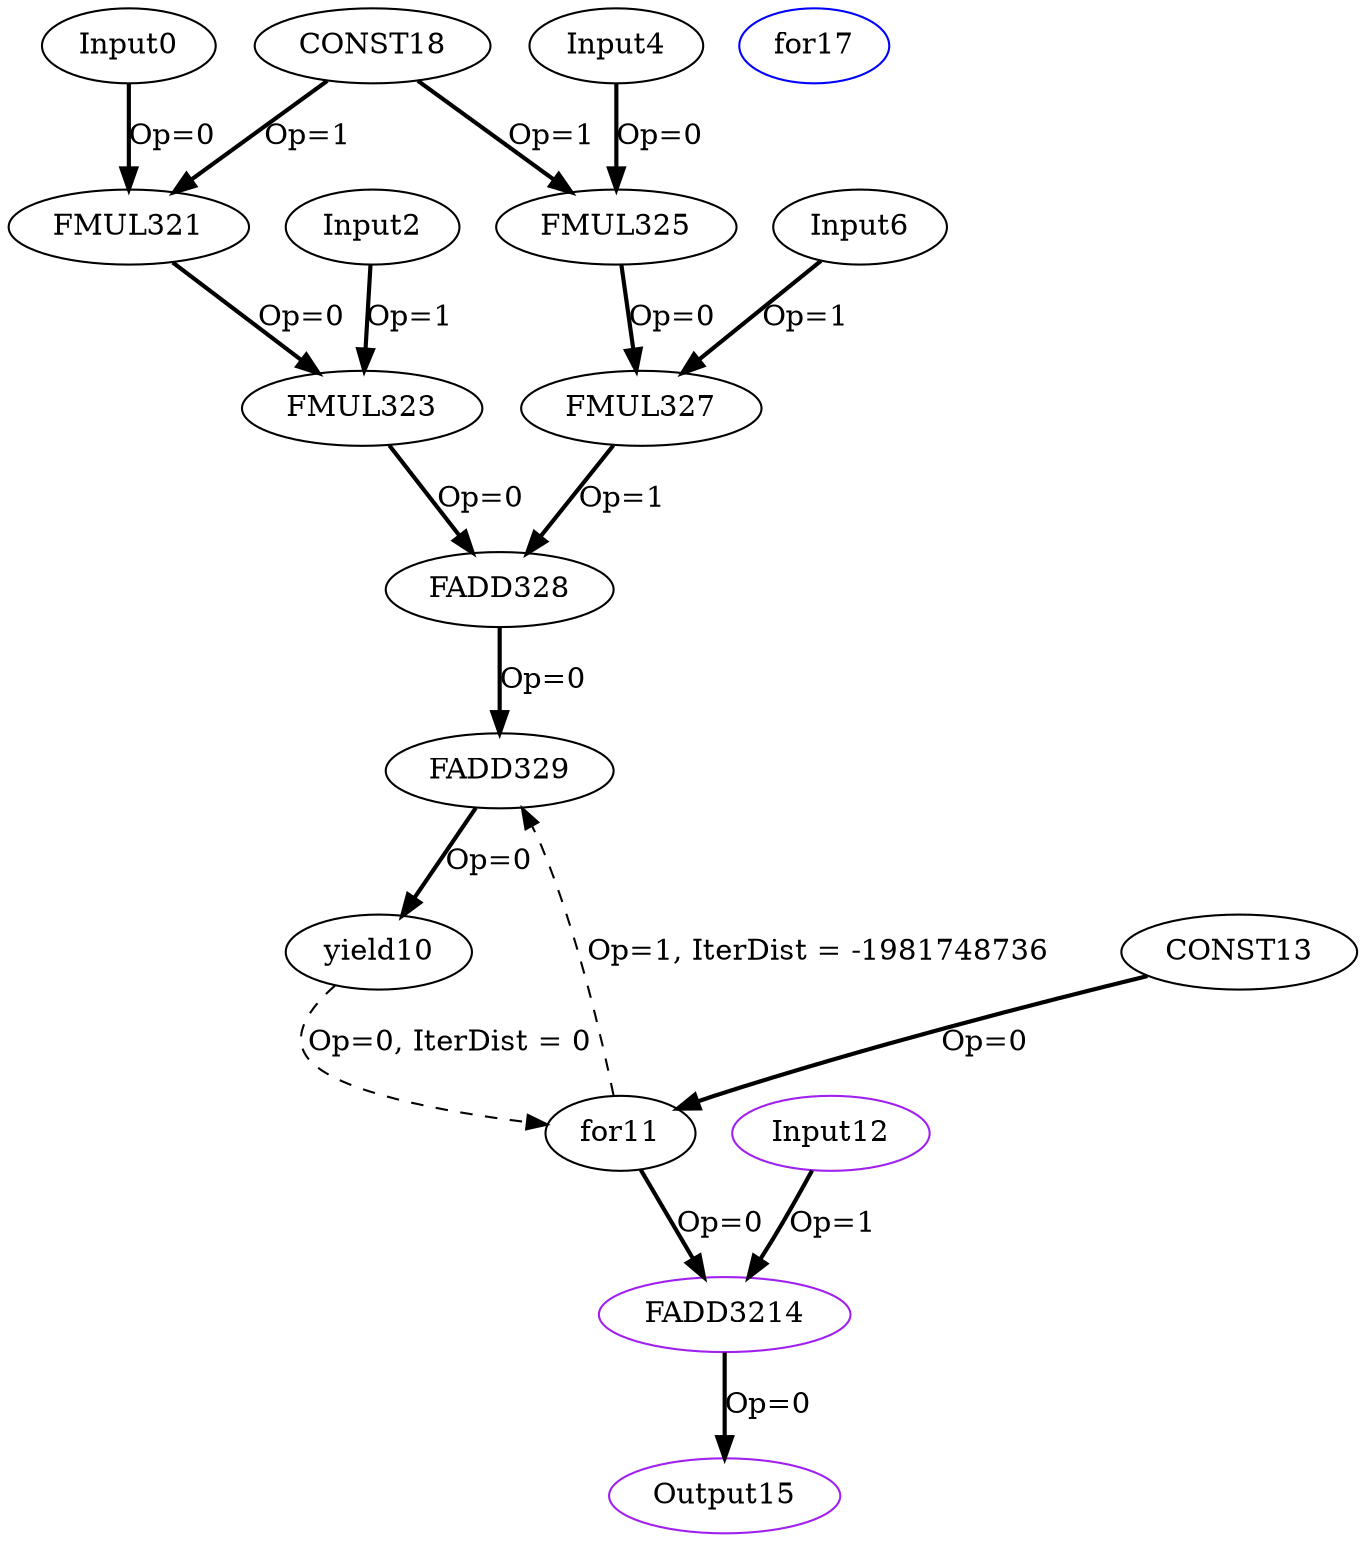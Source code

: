 Digraph G {
Input0[opcode = "Input", ref_name="kernel_gemm_1_1", size="120", offset="0,0", pattern="8,15,-112,25", color = black];
FMUL321[opcode = "FMUL32", color = black];
Input2[opcode = "Input", ref_name="kernel_gemm_1_2", size="3000", offset="0,0", pattern="200,15,-2796,25", color = black];
FMUL323[opcode = "FMUL32", color = black];
Input4[opcode = "Input", ref_name="kernel_gemm_1_1", size="120", offset="0,4", pattern="8,15,-112,25", color = black];
FMUL325[opcode = "FMUL32", color = black];
Input6[opcode = "Input", ref_name="kernel_gemm_1_2", size="3000", offset="0,100", pattern="200,15,-2796,25", color = black];
FMUL327[opcode = "FMUL32", color = black];
FADD328[opcode = "FADD32", color = black];
FADD329[opcode = "FADD32", color = black];
yield10[opcode = "yield", color = black];
for11[opcode = "for", color = black];
Input12[opcode = "Input", ref_name="kernel_gemm_1_0", size="100", offset="0,0", pattern="0,15,4,25", color = purple];
CONST13[opcode = "CONST", value="0x00000000", color = black];
FADD3214[opcode = "FADD32", color = purple];
Output15[opcode = "Output", ref_name="kernel_gemm_1_3", size="100", offset="0,0", pattern="0,15,4,25", color = purple];
for17[opcode = "for", color = blue];
CONST18[opcode = "CONST", value="0x3FC00000", color = black];
Input0 -> FMUL321[color = black, style = bold, operand = 0, label = "Op=0"];
CONST18 -> FMUL321[color = black, style = bold, operand = 1, label = "Op=1"];
FMUL321 -> FMUL323[color = black, style = bold, operand = 0, label = "Op=0"];
Input2 -> FMUL323[color = black, style = bold, operand = 1, label = "Op=1"];
Input4 -> FMUL325[color = black, style = bold, operand = 0, label = "Op=0"];
CONST18 -> FMUL325[color = black, style = bold, operand = 1, label = "Op=1"];
FMUL325 -> FMUL327[color = black, style = bold, operand = 0, label = "Op=0"];
Input6 -> FMUL327[color = black, style = bold, operand = 1, label = "Op=1"];
FMUL323 -> FADD328[color = black, style = bold, operand = 0, label = "Op=0"];
FMUL327 -> FADD328[color = black, style = bold, operand = 1, label = "Op=1"];
FADD328 -> FADD329[color = black, style = bold, operand = 0, label = "Op=0"];
for11 -> FADD329[color = black, style = dashed, operand = 1, iterdist = -1981748736, label = "Op=1, IterDist = -1981748736"];
FADD329 -> yield10[color = black, style = bold, operand = 0, label = "Op=0"];
CONST13 -> for11[color = black, style = bold, operand = 0, label = "Op=0"];
for11 -> FADD3214[color = black, style = bold, operand = 0, label = "Op=0"];
Input12 -> FADD3214[color = black, style = bold, operand = 1, label = "Op=1"];
FADD3214 -> Output15[color = black, style = bold, operand = 0, label = "Op=0"];
yield10 -> for11[color = black, style = dashed, operand = 0, iterdist = 0, label = "Op=0, IterDist = 0"];
}
